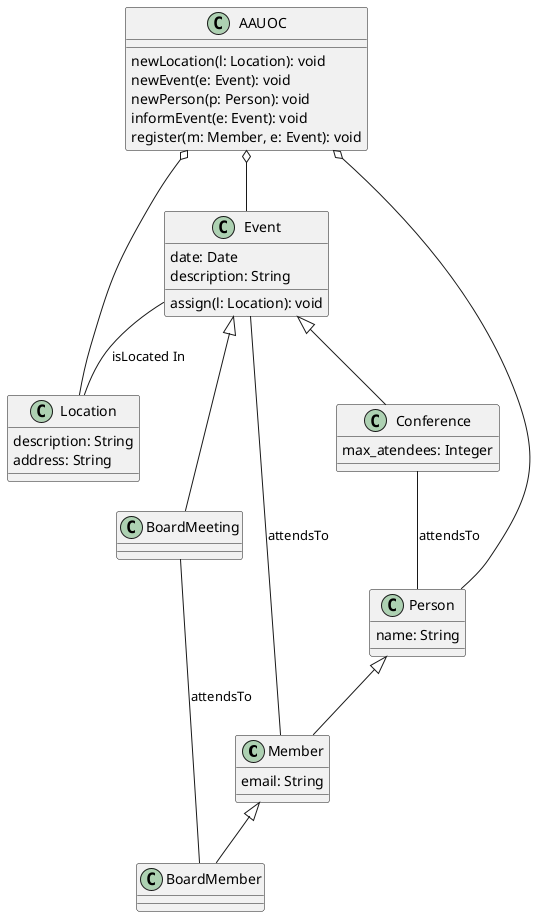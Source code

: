 @startuml
class Member{
    {field} email: String
}
class BoardMember
class Event{
    {field} date: Date
    {field} description: String
    {method} assign(l: Location): void
}
class Conference{
    {field} max_atendees: Integer
}
class BoardMeeting
class Location{
    {field} description: String
    {field} address: String
}
class Person{
    {field} name: String
}

Event <|-- Conference
Event <|-- BoardMeeting

Person <|-- Member
Member <|-- BoardMember

AAUOC o-- Person
AAUOC o-- Event
AAUOC o-- Location

Event -- Location : isLocated In
Event -- Member : attendsTo
Conference -- Person : attendsTo
BoardMeeting -- BoardMember : attendsTo

AAUOC : newLocation(l: Location): void
AAUOC : newEvent(e: Event): void
AAUOC : newPerson(p: Person): void
AAUOC : informEvent(e: Event): void
AAUOC : register(m: Member, e: Event): void

@enduml